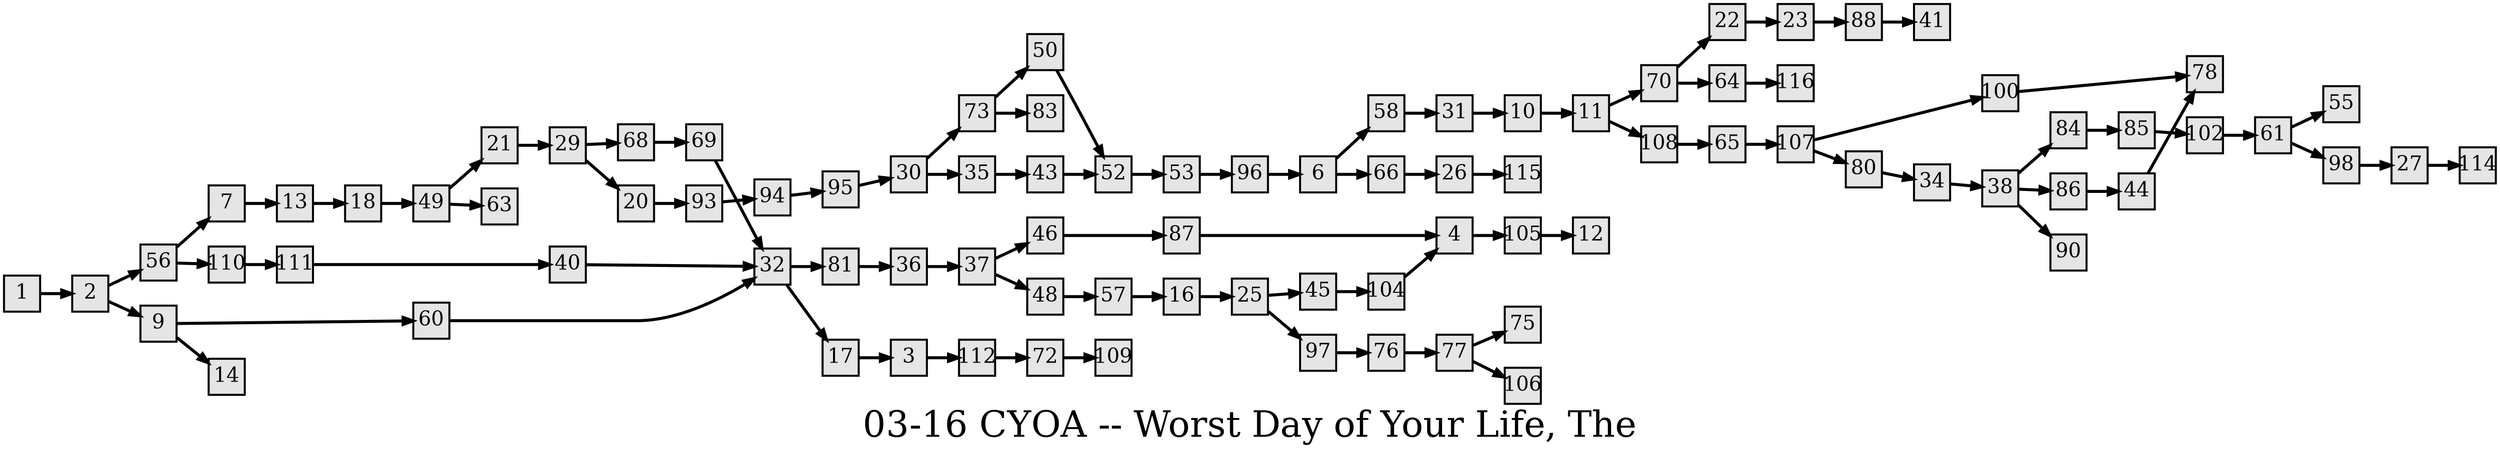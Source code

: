 digraph g{
  graph [ label="03-16 CYOA -- Worst Day of Your Life, The" rankdir=LR, ordering=out, fontsize=36, nodesep="0.35", ranksep="0.45"];
  node  [shape=rect, penwidth=2, fontsize=20, style=filled, fillcolor=grey90, margin="0,0", labelfloat=true, regular=true, fixedsize=true];
  edge  [labelfloat=true, penwidth=3, fontsize=12];

  1 -> 2;
  2 -> 56;
  2 -> 9;
  3 -> 112;
  4 -> 105;
  6 -> 58;
  6 -> 66;
  7 -> 13;
  9 -> 60;
  9 -> 14;
  10 -> 11;
  11 -> 70;
  11 -> 108;
  13 -> 18;
  16 -> 25;
  17 -> 3;
  18 -> 49;
  20 -> 93;
  21 -> 29;
  22 -> 23;
  23 -> 88;
  25 -> 45;
  25 -> 97;
  26 -> 115;
  27 -> 114;
  29 -> 68;
  29 -> 20;
  30 -> 73;
  30 -> 35;
  31 -> 10;
  32 -> 81;
  32 -> 17;
  34 -> 38;
  35 -> 43;
  36 -> 37;
  37 -> 46;
  37 -> 48;
  38 -> 84;
  38 -> 86;
  38 -> 90;
  40 -> 32;
  43 -> 52;
  44 -> 78;
  45 -> 104;
  46 -> 87;
  48 -> 57;
  49 -> 21;
  49 -> 63;
  50 -> 52;
  52 -> 53;
  53 -> 96;
  56 -> 7;
  56 -> 110;
  57 -> 16;
  58 -> 31;
  60 -> 32;
  61 -> 55;
  61 -> 98;
  64 -> 116;
  65 -> 107;
  66 -> 26;
  68 -> 69;
  69 -> 32;
  70 -> 22;
  70 -> 64;
  72 -> 109;
  73 -> 50;
  73 -> 83;
  76 -> 77;
  77 -> 75;
  77 -> 106;
  80 -> 34;
  81 -> 36;
  84 -> 85;
  85 -> 102;
  86 -> 44;
  87 -> 4;
  88 -> 41;
  93 -> 94;
  94 -> 95;
  95 -> 30;
  96 -> 6;
  97 -> 76;
  98 -> 27;
  100 -> 78;
  102 -> 61;
  104 -> 4;
  105 -> 12;
  107 -> 100;
  107 -> 80;
  108 -> 65;
  110 -> 111;
  111 -> 40;
  112 -> 72;
}

